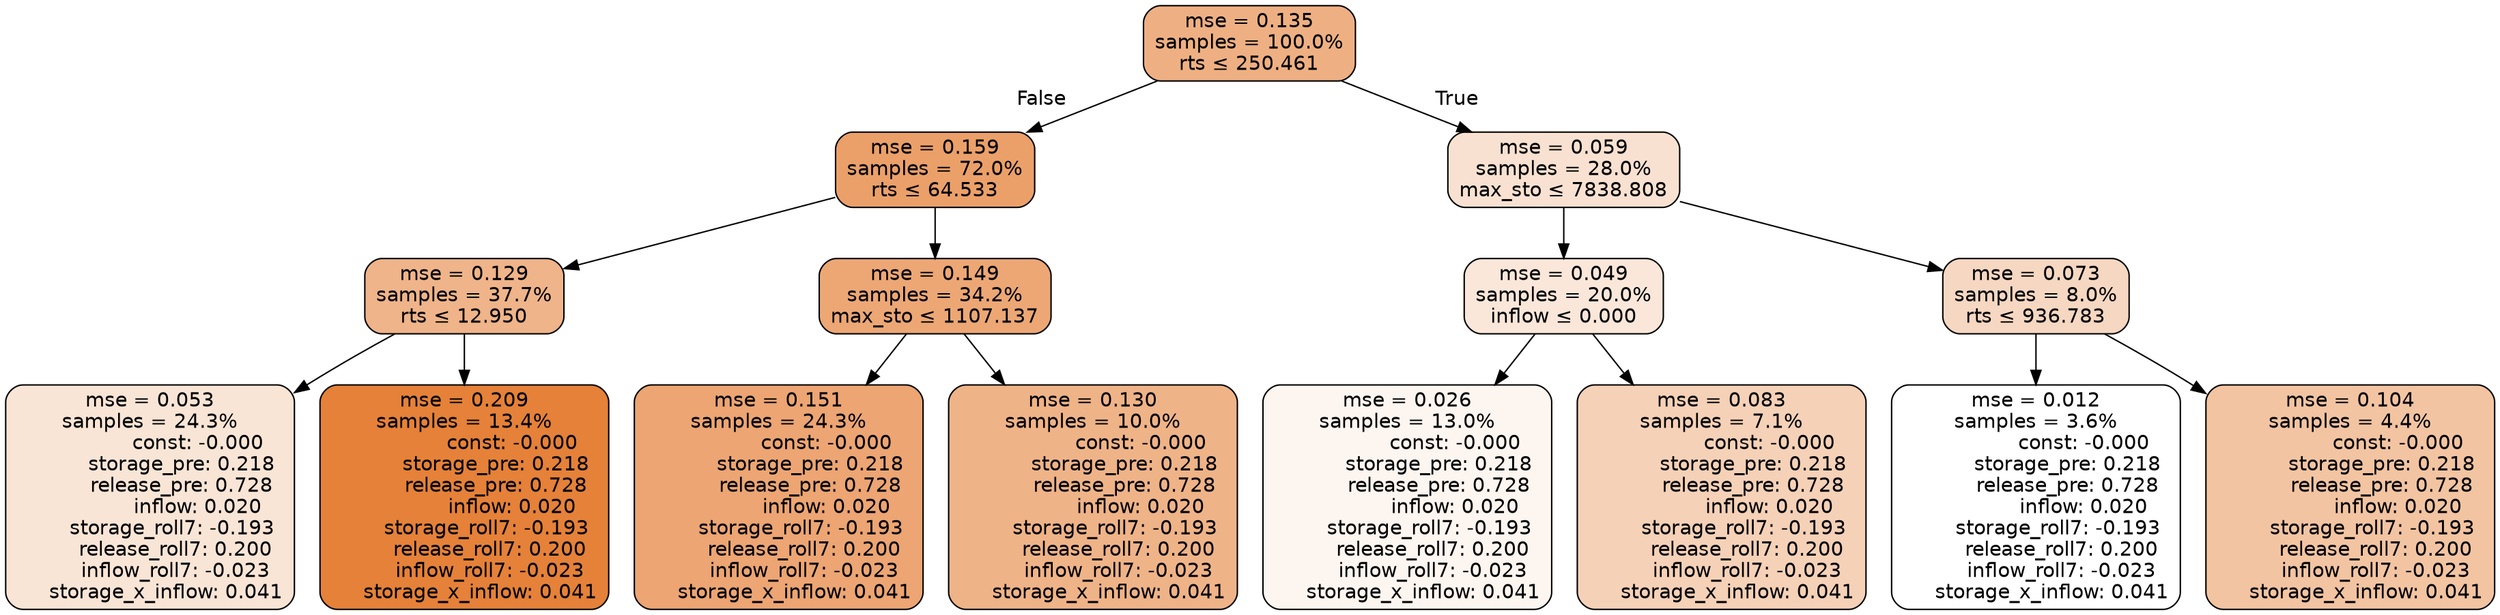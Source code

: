 digraph tree {
node [shape=rectangle, style="filled, rounded", color="black", fontname=helvetica] ;
edge [fontname=helvetica] ;
	"0" [label="mse = 0.135
samples = 100.0%
rts &le; 250.461", fillcolor="#eeb083"]
	"1" [label="mse = 0.159
samples = 72.0%
rts &le; 64.533", fillcolor="#eba06a"]
	"2" [label="mse = 0.129
samples = 37.7%
rts &le; 12.950", fillcolor="#efb489"]
	"3" [label="mse = 0.053
samples = 24.3%
               const: -0.000
          storage_pre: 0.218
          release_pre: 0.728
               inflow: 0.020
       storage_roll7: -0.193
        release_roll7: 0.200
        inflow_roll7: -0.023
     storage_x_inflow: 0.041", fillcolor="#f9e5d6"]
	"4" [label="mse = 0.209
samples = 13.4%
               const: -0.000
          storage_pre: 0.218
          release_pre: 0.728
               inflow: 0.020
       storage_roll7: -0.193
        release_roll7: 0.200
        inflow_roll7: -0.023
     storage_x_inflow: 0.041", fillcolor="#e58139"]
	"5" [label="mse = 0.149
samples = 34.2%
max_sto &le; 1107.137", fillcolor="#eca775"]
	"6" [label="mse = 0.151
samples = 24.3%
               const: -0.000
          storage_pre: 0.218
          release_pre: 0.728
               inflow: 0.020
       storage_roll7: -0.193
        release_roll7: 0.200
        inflow_roll7: -0.023
     storage_x_inflow: 0.041", fillcolor="#eca573"]
	"7" [label="mse = 0.130
samples = 10.0%
               const: -0.000
          storage_pre: 0.218
          release_pre: 0.728
               inflow: 0.020
       storage_roll7: -0.193
        release_roll7: 0.200
        inflow_roll7: -0.023
     storage_x_inflow: 0.041", fillcolor="#efb388"]
	"8" [label="mse = 0.059
samples = 28.0%
max_sto &le; 7838.808", fillcolor="#f8e1d0"]
	"9" [label="mse = 0.049
samples = 20.0%
inflow &le; 0.000", fillcolor="#fae7d9"]
	"10" [label="mse = 0.026
samples = 13.0%
               const: -0.000
          storage_pre: 0.218
          release_pre: 0.728
               inflow: 0.020
       storage_roll7: -0.193
        release_roll7: 0.200
        inflow_roll7: -0.023
     storage_x_inflow: 0.041", fillcolor="#fdf5f0"]
	"11" [label="mse = 0.083
samples = 7.1%
               const: -0.000
          storage_pre: 0.218
          release_pre: 0.728
               inflow: 0.020
       storage_roll7: -0.193
        release_roll7: 0.200
        inflow_roll7: -0.023
     storage_x_inflow: 0.041", fillcolor="#f5d1b7"]
	"12" [label="mse = 0.073
samples = 8.0%
rts &le; 936.783", fillcolor="#f6d7c1"]
	"13" [label="mse = 0.012
samples = 3.6%
               const: -0.000
          storage_pre: 0.218
          release_pre: 0.728
               inflow: 0.020
       storage_roll7: -0.193
        release_roll7: 0.200
        inflow_roll7: -0.023
     storage_x_inflow: 0.041", fillcolor="#ffffff"]
	"14" [label="mse = 0.104
samples = 4.4%
               const: -0.000
          storage_pre: 0.218
          release_pre: 0.728
               inflow: 0.020
       storage_roll7: -0.193
        release_roll7: 0.200
        inflow_roll7: -0.023
     storage_x_inflow: 0.041", fillcolor="#f2c4a2"]

	"0" -> "1" [labeldistance=2.5, labelangle=45, headlabel="False"]
	"1" -> "2"
	"2" -> "3"
	"2" -> "4"
	"1" -> "5"
	"5" -> "6"
	"5" -> "7"
	"0" -> "8" [labeldistance=2.5, labelangle=-45, headlabel="True"]
	"8" -> "9"
	"9" -> "10"
	"9" -> "11"
	"8" -> "12"
	"12" -> "13"
	"12" -> "14"
}